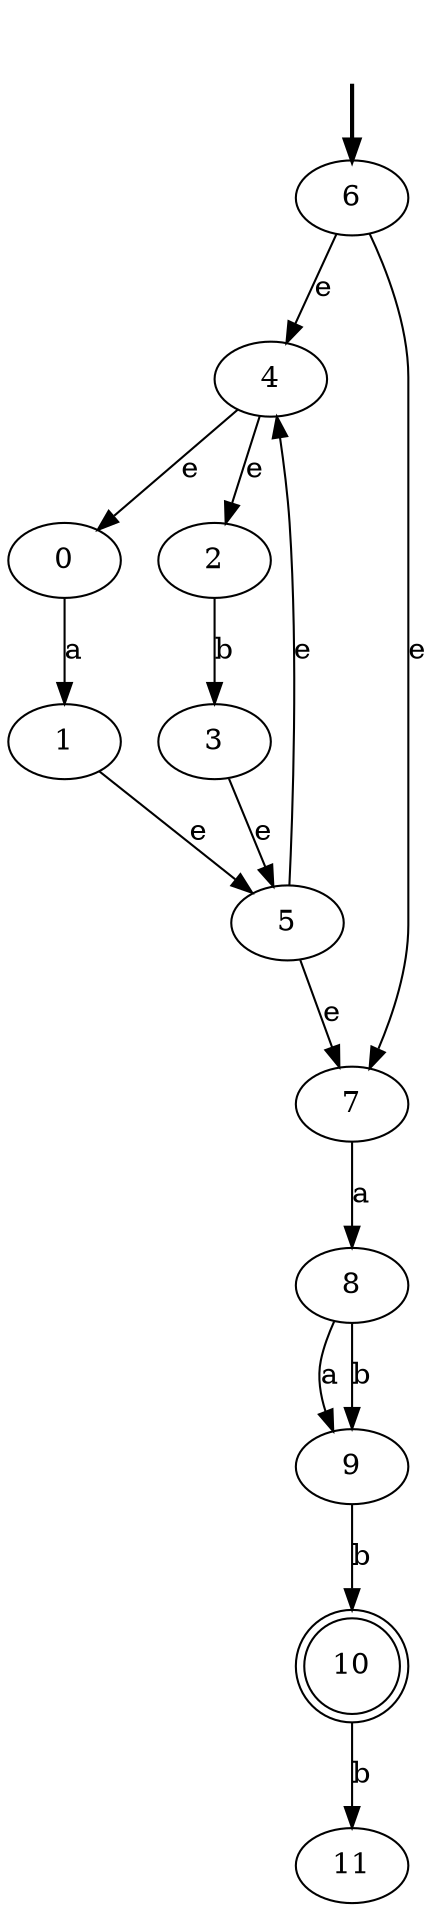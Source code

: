 digraph {
	fake0 [style=invisible]
	0
	9
	3
	8
	1
	6 [root=true]
	2
	10 [shape=doublecircle]
	4
	5
	7
	fake0 -> 6 [style=bold]
	0 -> 1 [label=a]
	2 -> 3 [label=b]
	4 -> 0 [label=e]
	4 -> 2 [label=e]
	1 -> 5 [label=e]
	3 -> 5 [label=e]
	6 -> 4 [label=e]
	6 -> 7 [label=e]
	5 -> 4 [label=e]
	5 -> 7 [label=e]
	8 -> 9 [label=a]
	7 -> 8 [label=a]
	9 -> 10 [label=b]
	8 -> 9 [label=b]
	10 -> 11 [label=b]
}
